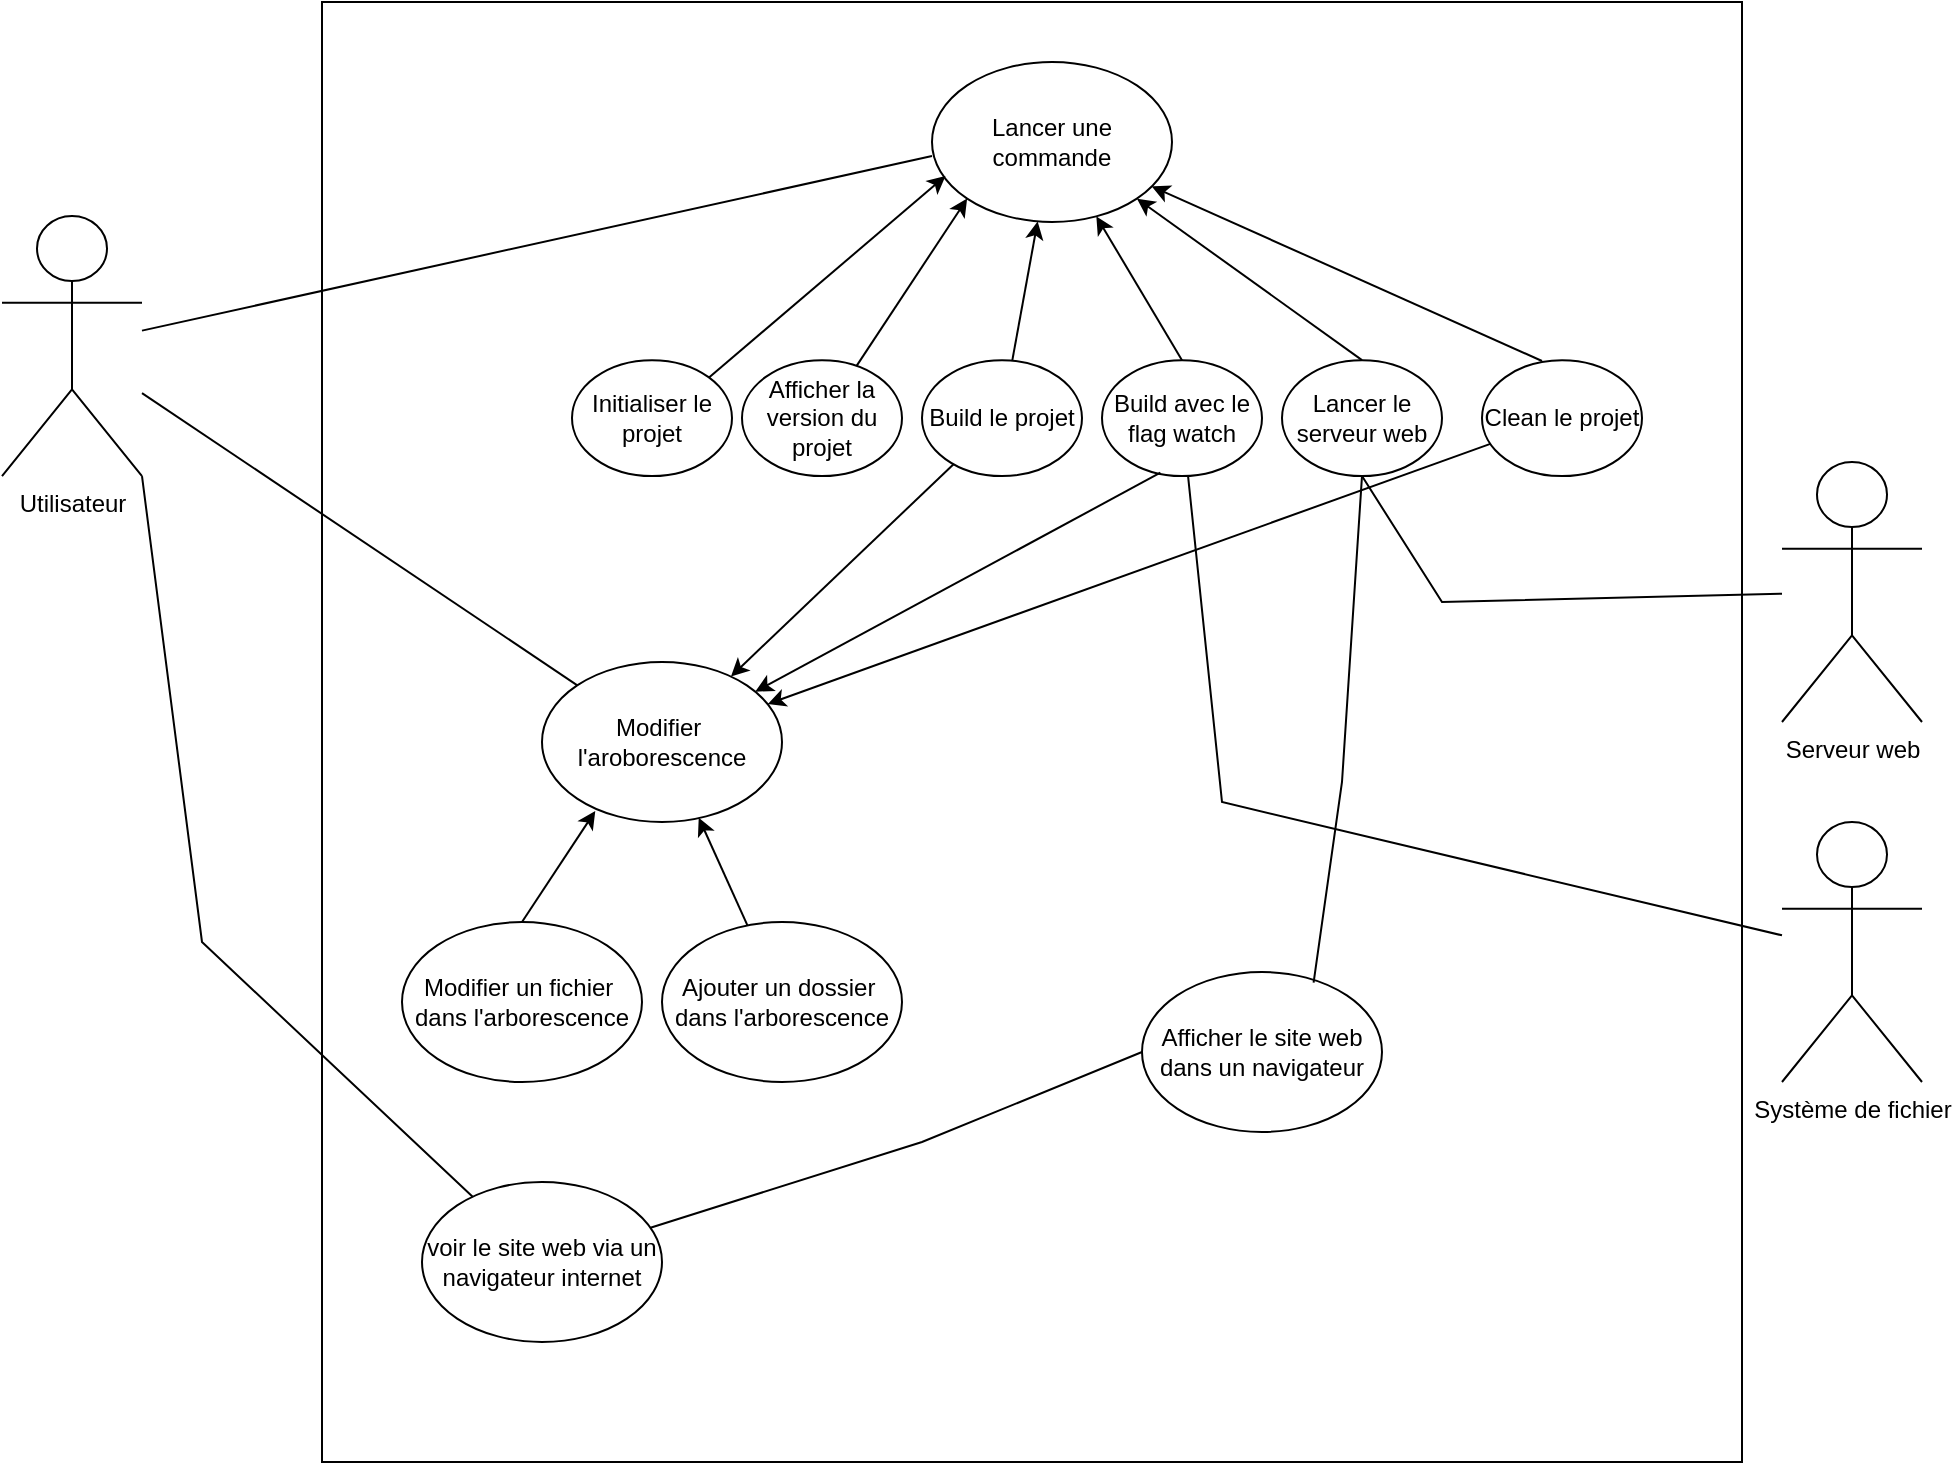 <mxfile version="19.0.3"><diagram id="9GuVMD-0IOv0UvW-geGB" name="Page-1"><mxGraphModel dx="1185" dy="638" grid="1" gridSize="10" guides="1" tooltips="1" connect="1" arrows="1" fold="1" page="1" pageScale="1" pageWidth="827" pageHeight="1169" math="0" shadow="0"><root><mxCell id="0"/><mxCell id="1" parent="0"/><mxCell id="DmurEx1DRjkT9Qax-eR1-16" value="" style="rounded=0;whiteSpace=wrap;html=1;" vertex="1" parent="1"><mxGeometry x="240" y="100" width="710" height="730" as="geometry"/></mxCell><mxCell id="DmurEx1DRjkT9Qax-eR1-17" value="Utilisateur" style="shape=umlActor;verticalLabelPosition=bottom;verticalAlign=top;html=1;outlineConnect=0;" vertex="1" parent="1"><mxGeometry x="80" y="207.04" width="70" height="130" as="geometry"/></mxCell><mxCell id="DmurEx1DRjkT9Qax-eR1-18" value="Ajouter un dossier&amp;nbsp;&lt;br&gt;dans l'arborescence" style="ellipse;whiteSpace=wrap;html=1;" vertex="1" parent="1"><mxGeometry x="410" y="560" width="120" height="80" as="geometry"/></mxCell><mxCell id="DmurEx1DRjkT9Qax-eR1-19" value="Modifier un fichier&amp;nbsp;&lt;br&gt;dans l'arborescence" style="ellipse;whiteSpace=wrap;html=1;" vertex="1" parent="1"><mxGeometry x="280" y="560" width="120" height="80" as="geometry"/></mxCell><mxCell id="DmurEx1DRjkT9Qax-eR1-20" value="Modifier&amp;nbsp; l'aroborescence" style="ellipse;whiteSpace=wrap;html=1;" vertex="1" parent="1"><mxGeometry x="350" y="430.0" width="120" height="80" as="geometry"/></mxCell><mxCell id="DmurEx1DRjkT9Qax-eR1-21" value="" style="endArrow=classic;html=1;rounded=0;exitX=0.5;exitY=0;exitDx=0;exitDy=0;entryX=0.222;entryY=0.931;entryDx=0;entryDy=0;entryPerimeter=0;" edge="1" parent="1" source="DmurEx1DRjkT9Qax-eR1-19" target="DmurEx1DRjkT9Qax-eR1-20"><mxGeometry width="50" height="50" relative="1" as="geometry"><mxPoint x="420" y="700" as="sourcePoint"/><mxPoint x="470" y="650" as="targetPoint"/></mxGeometry></mxCell><mxCell id="DmurEx1DRjkT9Qax-eR1-22" value="" style="endArrow=classic;html=1;rounded=0;entryX=0.653;entryY=0.973;entryDx=0;entryDy=0;entryPerimeter=0;" edge="1" parent="1" source="DmurEx1DRjkT9Qax-eR1-18" target="DmurEx1DRjkT9Qax-eR1-20"><mxGeometry width="50" height="50" relative="1" as="geometry"><mxPoint x="350" y="570" as="sourcePoint"/><mxPoint x="408.36" y="518.64" as="targetPoint"/></mxGeometry></mxCell><mxCell id="DmurEx1DRjkT9Qax-eR1-23" value="" style="endArrow=none;html=1;rounded=0;" edge="1" parent="1" source="DmurEx1DRjkT9Qax-eR1-17" target="DmurEx1DRjkT9Qax-eR1-20"><mxGeometry width="50" height="50" relative="1" as="geometry"><mxPoint x="420" y="317.04" as="sourcePoint"/><mxPoint x="470" y="267.04" as="targetPoint"/></mxGeometry></mxCell><mxCell id="DmurEx1DRjkT9Qax-eR1-24" value="" style="endArrow=none;html=1;rounded=0;entryX=0;entryY=0.588;entryDx=0;entryDy=0;entryPerimeter=0;" edge="1" parent="1" source="DmurEx1DRjkT9Qax-eR1-17" target="DmurEx1DRjkT9Qax-eR1-26"><mxGeometry width="50" height="50" relative="1" as="geometry"><mxPoint x="150" y="287.04" as="sourcePoint"/><mxPoint x="390" y="210" as="targetPoint"/></mxGeometry></mxCell><mxCell id="DmurEx1DRjkT9Qax-eR1-26" value="Lancer une &lt;br&gt;commande" style="ellipse;whiteSpace=wrap;html=1;" vertex="1" parent="1"><mxGeometry x="545" y="130.0" width="120" height="80" as="geometry"/></mxCell><mxCell id="DmurEx1DRjkT9Qax-eR1-29" value="Lancer le serveur web" style="ellipse;whiteSpace=wrap;html=1;" vertex="1" parent="1"><mxGeometry x="720" y="279.08" width="80" height="57.96" as="geometry"/></mxCell><mxCell id="DmurEx1DRjkT9Qax-eR1-30" value="Initialiser le projet" style="ellipse;whiteSpace=wrap;html=1;" vertex="1" parent="1"><mxGeometry x="365" y="279.08" width="80" height="57.96" as="geometry"/></mxCell><mxCell id="DmurEx1DRjkT9Qax-eR1-31" value="Build le projet" style="ellipse;whiteSpace=wrap;html=1;" vertex="1" parent="1"><mxGeometry x="540" y="279.08" width="80" height="57.96" as="geometry"/></mxCell><mxCell id="DmurEx1DRjkT9Qax-eR1-32" value="Clean le projet" style="ellipse;whiteSpace=wrap;html=1;" vertex="1" parent="1"><mxGeometry x="820" y="279.08" width="80" height="57.96" as="geometry"/></mxCell><mxCell id="DmurEx1DRjkT9Qax-eR1-33" value="" style="endArrow=classic;html=1;rounded=0;exitX=1;exitY=0;exitDx=0;exitDy=0;entryX=0.056;entryY=0.713;entryDx=0;entryDy=0;entryPerimeter=0;" edge="1" parent="1" source="DmurEx1DRjkT9Qax-eR1-30" target="DmurEx1DRjkT9Qax-eR1-26"><mxGeometry width="50" height="50" relative="1" as="geometry"><mxPoint x="414.0" y="262.56" as="sourcePoint"/><mxPoint x="450.64" y="207.04" as="targetPoint"/></mxGeometry></mxCell><mxCell id="DmurEx1DRjkT9Qax-eR1-34" value="" style="endArrow=classic;html=1;rounded=0;" edge="1" parent="1" source="DmurEx1DRjkT9Qax-eR1-31" target="DmurEx1DRjkT9Qax-eR1-26"><mxGeometry width="50" height="50" relative="1" as="geometry"><mxPoint x="590" y="290" as="sourcePoint"/><mxPoint x="492.744" y="220.004" as="targetPoint"/></mxGeometry></mxCell><mxCell id="DmurEx1DRjkT9Qax-eR1-35" value="" style="endArrow=classic;html=1;rounded=0;exitX=0.5;exitY=0;exitDx=0;exitDy=0;entryX=1;entryY=1;entryDx=0;entryDy=0;" edge="1" parent="1" source="DmurEx1DRjkT9Qax-eR1-29" target="DmurEx1DRjkT9Qax-eR1-26"><mxGeometry width="50" height="50" relative="1" as="geometry"><mxPoint x="494.88" y="259.304" as="sourcePoint"/><mxPoint x="498.24" y="229.36" as="targetPoint"/></mxGeometry></mxCell><mxCell id="DmurEx1DRjkT9Qax-eR1-36" value="" style="endArrow=classic;html=1;rounded=0;exitX=0.375;exitY=0.007;exitDx=0;exitDy=0;exitPerimeter=0;" edge="1" parent="1" source="DmurEx1DRjkT9Qax-eR1-32" target="DmurEx1DRjkT9Qax-eR1-26"><mxGeometry width="50" height="50" relative="1" as="geometry"><mxPoint x="570.64" y="261.217" as="sourcePoint"/><mxPoint x="530.16" y="228.4" as="targetPoint"/></mxGeometry></mxCell><mxCell id="DmurEx1DRjkT9Qax-eR1-37" value="Système de fichier" style="shape=umlActor;verticalLabelPosition=bottom;verticalAlign=top;html=1;outlineConnect=0;" vertex="1" parent="1"><mxGeometry x="970" y="510" width="70" height="130" as="geometry"/></mxCell><mxCell id="DmurEx1DRjkT9Qax-eR1-39" value="" style="endArrow=none;html=1;rounded=0;" edge="1" parent="1" source="DmurEx1DRjkT9Qax-eR1-51" target="DmurEx1DRjkT9Qax-eR1-37"><mxGeometry width="50" height="50" relative="1" as="geometry"><mxPoint x="160" y="299.243" as="sourcePoint"/><mxPoint x="790" y="370" as="targetPoint"/><Array as="points"><mxPoint x="690" y="500"/></Array></mxGeometry></mxCell><mxCell id="DmurEx1DRjkT9Qax-eR1-42" value="Afficher la version du projet" style="ellipse;whiteSpace=wrap;html=1;" vertex="1" parent="1"><mxGeometry x="450" y="279.08" width="80" height="57.96" as="geometry"/></mxCell><mxCell id="DmurEx1DRjkT9Qax-eR1-43" value="" style="endArrow=classic;html=1;rounded=0;entryX=0;entryY=1;entryDx=0;entryDy=0;" edge="1" parent="1" source="DmurEx1DRjkT9Qax-eR1-42" target="DmurEx1DRjkT9Qax-eR1-26"><mxGeometry width="50" height="50" relative="1" as="geometry"><mxPoint x="524.88" y="288.384" as="sourcePoint"/><mxPoint x="518.28" y="228.64" as="targetPoint"/></mxGeometry></mxCell><mxCell id="DmurEx1DRjkT9Qax-eR1-44" value="" style="endArrow=classic;html=1;rounded=0;" edge="1" parent="1" source="DmurEx1DRjkT9Qax-eR1-31" target="DmurEx1DRjkT9Qax-eR1-20"><mxGeometry width="50" height="50" relative="1" as="geometry"><mxPoint x="595.115" y="289.318" as="sourcePoint"/><mxPoint x="607.78" y="219.709" as="targetPoint"/></mxGeometry></mxCell><mxCell id="DmurEx1DRjkT9Qax-eR1-45" value="" style="endArrow=classic;html=1;rounded=0;" edge="1" parent="1" source="DmurEx1DRjkT9Qax-eR1-32" target="DmurEx1DRjkT9Qax-eR1-20"><mxGeometry width="50" height="50" relative="1" as="geometry"><mxPoint x="572.603" y="344.156" as="sourcePoint"/><mxPoint x="470" y="510" as="targetPoint"/></mxGeometry></mxCell><mxCell id="DmurEx1DRjkT9Qax-eR1-47" value="Serveur web" style="shape=umlActor;verticalLabelPosition=bottom;verticalAlign=top;html=1;outlineConnect=0;" vertex="1" parent="1"><mxGeometry x="970" y="330" width="70" height="130" as="geometry"/></mxCell><mxCell id="DmurEx1DRjkT9Qax-eR1-50" value="" style="endArrow=none;html=1;rounded=0;exitX=0.5;exitY=1;exitDx=0;exitDy=0;" edge="1" parent="1" source="DmurEx1DRjkT9Qax-eR1-29" target="DmurEx1DRjkT9Qax-eR1-47"><mxGeometry width="50" height="50" relative="1" as="geometry"><mxPoint x="680" y="337.04" as="sourcePoint"/><mxPoint x="1070" y="560.417" as="targetPoint"/><Array as="points"><mxPoint x="800" y="400"/></Array></mxGeometry></mxCell><mxCell id="DmurEx1DRjkT9Qax-eR1-51" value="Build avec le flag watch" style="ellipse;whiteSpace=wrap;html=1;" vertex="1" parent="1"><mxGeometry x="630" y="279.08" width="80" height="57.96" as="geometry"/></mxCell><mxCell id="DmurEx1DRjkT9Qax-eR1-52" value="" style="endArrow=classic;html=1;rounded=0;exitX=0.5;exitY=0;exitDx=0;exitDy=0;" edge="1" parent="1" source="DmurEx1DRjkT9Qax-eR1-51" target="DmurEx1DRjkT9Qax-eR1-26"><mxGeometry width="50" height="50" relative="1" as="geometry"><mxPoint x="595.115" y="289.318" as="sourcePoint"/><mxPoint x="607.78" y="219.709" as="targetPoint"/></mxGeometry></mxCell><mxCell id="DmurEx1DRjkT9Qax-eR1-53" value="" style="endArrow=classic;html=1;rounded=0;exitX=0.365;exitY=0.971;exitDx=0;exitDy=0;exitPerimeter=0;" edge="1" parent="1" source="DmurEx1DRjkT9Qax-eR1-51" target="DmurEx1DRjkT9Qax-eR1-20"><mxGeometry width="50" height="50" relative="1" as="geometry"><mxPoint x="636.583" y="344.156" as="sourcePoint"/><mxPoint x="523.421" y="513.469" as="targetPoint"/></mxGeometry></mxCell><mxCell id="DmurEx1DRjkT9Qax-eR1-54" value="voir le site web via un navigateur internet" style="ellipse;whiteSpace=wrap;html=1;" vertex="1" parent="1"><mxGeometry x="290" y="690" width="120" height="80" as="geometry"/></mxCell><mxCell id="DmurEx1DRjkT9Qax-eR1-55" value="" style="endArrow=none;html=1;rounded=0;exitX=1;exitY=1;exitDx=0;exitDy=0;exitPerimeter=0;" edge="1" parent="1" source="DmurEx1DRjkT9Qax-eR1-17" target="DmurEx1DRjkT9Qax-eR1-54"><mxGeometry width="50" height="50" relative="1" as="geometry"><mxPoint x="160" y="305.536" as="sourcePoint"/><mxPoint x="377.663" y="451.656" as="targetPoint"/><Array as="points"><mxPoint x="180" y="570"/></Array></mxGeometry></mxCell><mxCell id="DmurEx1DRjkT9Qax-eR1-56" value="Afficher le site web dans un navigateur" style="ellipse;whiteSpace=wrap;html=1;" vertex="1" parent="1"><mxGeometry x="650" y="585" width="120" height="80" as="geometry"/></mxCell><mxCell id="DmurEx1DRjkT9Qax-eR1-57" value="" style="endArrow=none;html=1;rounded=0;exitX=0.5;exitY=1;exitDx=0;exitDy=0;entryX=0.715;entryY=0.067;entryDx=0;entryDy=0;entryPerimeter=0;" edge="1" parent="1" source="DmurEx1DRjkT9Qax-eR1-29" target="DmurEx1DRjkT9Qax-eR1-56"><mxGeometry width="50" height="50" relative="1" as="geometry"><mxPoint x="590" y="510.0" as="sourcePoint"/><mxPoint x="800" y="568.814" as="targetPoint"/><Array as="points"><mxPoint x="750" y="490"/></Array></mxGeometry></mxCell><mxCell id="DmurEx1DRjkT9Qax-eR1-58" value="" style="endArrow=none;html=1;rounded=0;exitX=0;exitY=0.5;exitDx=0;exitDy=0;" edge="1" parent="1" source="DmurEx1DRjkT9Qax-eR1-56" target="DmurEx1DRjkT9Qax-eR1-54"><mxGeometry width="50" height="50" relative="1" as="geometry"><mxPoint x="770" y="347.04" as="sourcePoint"/><mxPoint x="745.8" y="600.36" as="targetPoint"/><Array as="points"><mxPoint x="540" y="670"/></Array></mxGeometry></mxCell></root></mxGraphModel></diagram></mxfile>